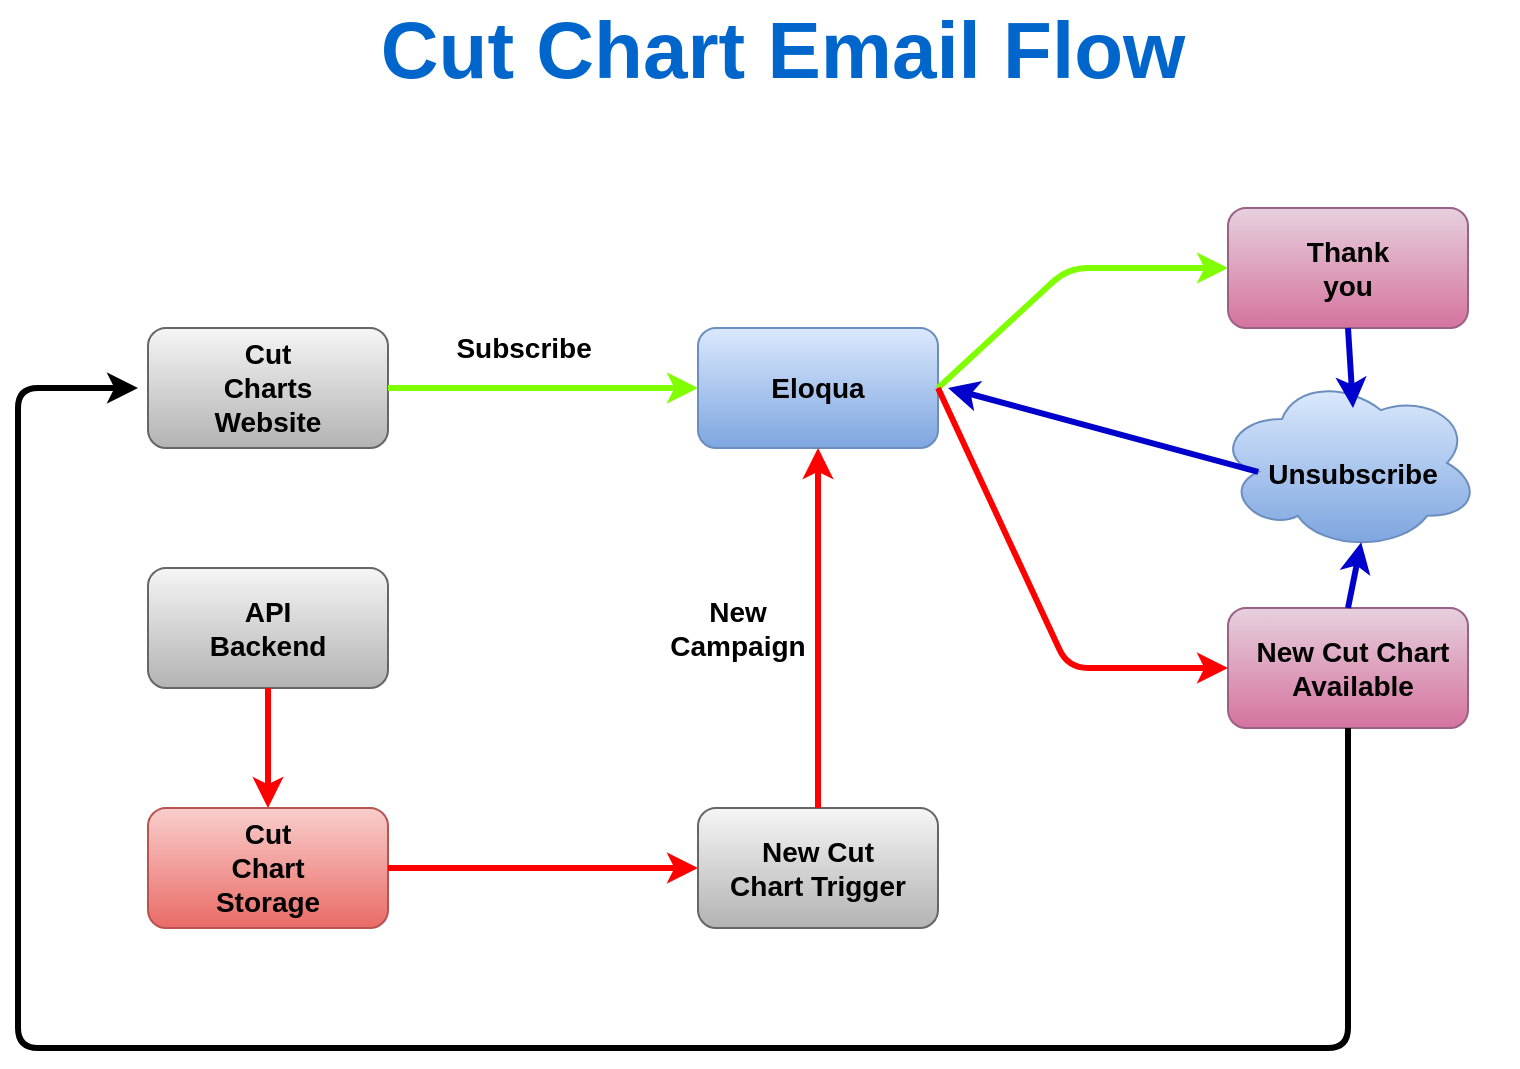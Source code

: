 <mxfile version="13.8.1" type="github">
  <diagram id="idh6sbbanxzsYGX7YUBf" name="Page-1">
    <mxGraphModel dx="1038" dy="528" grid="1" gridSize="15" guides="1" tooltips="1" connect="1" arrows="1" fold="1" page="1" pageScale="1" pageWidth="850" pageHeight="1100" math="0" shadow="0">
      <root>
        <mxCell id="0" />
        <mxCell id="1" parent="0" />
        <mxCell id="DKUsA_I7Ruy9TK1noihP-1" value="" style="rounded=1;whiteSpace=wrap;html=1;fillColor=#dae8fc;strokeColor=#6c8ebf;gradientColor=#7ea6e0;" parent="1" vertex="1">
          <mxGeometry x="370" y="180" width="120" height="60" as="geometry" />
        </mxCell>
        <mxCell id="DKUsA_I7Ruy9TK1noihP-2" value="Eloqua" style="text;html=1;strokeColor=none;fillColor=none;align=center;verticalAlign=middle;whiteSpace=wrap;rounded=0;fontStyle=1;fontSize=14;" parent="1" vertex="1">
          <mxGeometry x="410" y="200" width="40" height="20" as="geometry" />
        </mxCell>
        <mxCell id="DKUsA_I7Ruy9TK1noihP-3" value="" style="rounded=1;whiteSpace=wrap;html=1;fillColor=#f5f5f5;strokeColor=#666666;gradientColor=#b3b3b3;" parent="1" vertex="1">
          <mxGeometry x="95" y="180" width="120" height="60" as="geometry" />
        </mxCell>
        <mxCell id="DKUsA_I7Ruy9TK1noihP-4" value="Cut Charts Website" style="text;html=1;strokeColor=none;fillColor=none;align=center;verticalAlign=middle;whiteSpace=wrap;rounded=0;fontStyle=1;fontSize=14;" parent="1" vertex="1">
          <mxGeometry x="135" y="200" width="40" height="20" as="geometry" />
        </mxCell>
        <mxCell id="DKUsA_I7Ruy9TK1noihP-5" value="" style="endArrow=classic;html=1;fontSize=14;strokeWidth=3;exitX=1;exitY=0.5;exitDx=0;exitDy=0;entryX=0;entryY=0.5;entryDx=0;entryDy=0;strokeColor=#80FF00;shadow=0;sketch=0;" parent="1" source="DKUsA_I7Ruy9TK1noihP-3" target="DKUsA_I7Ruy9TK1noihP-1" edge="1">
          <mxGeometry width="50" height="50" relative="1" as="geometry">
            <mxPoint x="320" y="290" as="sourcePoint" />
            <mxPoint x="370" y="240" as="targetPoint" />
          </mxGeometry>
        </mxCell>
        <mxCell id="DKUsA_I7Ruy9TK1noihP-6" value="&lt;b&gt;Subscribe&lt;/b&gt;&amp;nbsp;" style="text;html=1;strokeColor=none;fillColor=none;align=center;verticalAlign=middle;whiteSpace=wrap;rounded=0;fontSize=14;" parent="1" vertex="1">
          <mxGeometry x="265" y="180" width="40" height="20" as="geometry" />
        </mxCell>
        <mxCell id="DKUsA_I7Ruy9TK1noihP-7" value="" style="rounded=1;whiteSpace=wrap;html=1;fontSize=14;fillColor=#e6d0de;strokeColor=#996185;gradientColor=#d5739d;" parent="1" vertex="1">
          <mxGeometry x="635" y="120" width="120" height="60" as="geometry" />
        </mxCell>
        <mxCell id="DKUsA_I7Ruy9TK1noihP-8" value="Thank you" style="text;html=1;strokeColor=none;fillColor=none;align=center;verticalAlign=middle;whiteSpace=wrap;rounded=0;fontSize=14;fontStyle=1" parent="1" vertex="1">
          <mxGeometry x="675" y="140" width="40" height="20" as="geometry" />
        </mxCell>
        <mxCell id="DKUsA_I7Ruy9TK1noihP-9" value="" style="endArrow=classic;html=1;strokeWidth=3;fontSize=14;entryX=0;entryY=0.5;entryDx=0;entryDy=0;exitX=1;exitY=0.5;exitDx=0;exitDy=0;strokeColor=#80FF00;" parent="1" source="DKUsA_I7Ruy9TK1noihP-1" target="DKUsA_I7Ruy9TK1noihP-7" edge="1">
          <mxGeometry width="50" height="50" relative="1" as="geometry">
            <mxPoint x="500" y="230" as="sourcePoint" />
            <mxPoint x="550" y="180" as="targetPoint" />
            <Array as="points">
              <mxPoint x="555" y="150" />
            </Array>
          </mxGeometry>
        </mxCell>
        <mxCell id="DKUsA_I7Ruy9TK1noihP-12" value="" style="rounded=1;whiteSpace=wrap;html=1;fontSize=14;fillColor=#f8cecc;strokeColor=#b85450;gradientColor=#ea6b66;" parent="1" vertex="1">
          <mxGeometry x="95" y="420" width="120" height="60" as="geometry" />
        </mxCell>
        <mxCell id="DKUsA_I7Ruy9TK1noihP-13" value="Cut Chart Storage" style="text;html=1;strokeColor=none;fillColor=none;align=center;verticalAlign=middle;whiteSpace=wrap;rounded=0;fontSize=14;fontStyle=1" parent="1" vertex="1">
          <mxGeometry x="135" y="440" width="40" height="20" as="geometry" />
        </mxCell>
        <mxCell id="DKUsA_I7Ruy9TK1noihP-14" value="" style="rounded=1;whiteSpace=wrap;html=1;fontSize=14;gradientColor=#b3b3b3;fillColor=#f5f5f5;strokeColor=#666666;" parent="1" vertex="1">
          <mxGeometry x="95" y="300" width="120" height="60" as="geometry" />
        </mxCell>
        <mxCell id="DKUsA_I7Ruy9TK1noihP-15" value="API Backend" style="text;html=1;strokeColor=none;fillColor=none;align=center;verticalAlign=middle;whiteSpace=wrap;rounded=0;fontSize=14;fontStyle=1" parent="1" vertex="1">
          <mxGeometry x="135" y="320" width="40" height="20" as="geometry" />
        </mxCell>
        <mxCell id="DKUsA_I7Ruy9TK1noihP-16" value="" style="endArrow=classic;html=1;shadow=0;strokeWidth=3;fontSize=14;exitX=0.5;exitY=1;exitDx=0;exitDy=0;entryX=0.5;entryY=0;entryDx=0;entryDy=0;fontColor=#FF0000;strokeColor=#FF0000;" parent="1" source="DKUsA_I7Ruy9TK1noihP-14" target="DKUsA_I7Ruy9TK1noihP-12" edge="1">
          <mxGeometry width="50" height="50" relative="1" as="geometry">
            <mxPoint x="405" y="395" as="sourcePoint" />
            <mxPoint x="455" y="345" as="targetPoint" />
          </mxGeometry>
        </mxCell>
        <mxCell id="DKUsA_I7Ruy9TK1noihP-17" value="" style="rounded=1;whiteSpace=wrap;html=1;fontSize=14;gradientColor=#b3b3b3;fillColor=#f5f5f5;strokeColor=#666666;" parent="1" vertex="1">
          <mxGeometry x="370" y="420" width="120" height="60" as="geometry" />
        </mxCell>
        <mxCell id="DKUsA_I7Ruy9TK1noihP-18" value="New Cut Chart Trigger" style="text;html=1;strokeColor=none;fillColor=none;align=center;verticalAlign=middle;whiteSpace=wrap;rounded=0;fontSize=14;fontStyle=1" parent="1" vertex="1">
          <mxGeometry x="385" y="440" width="90" height="20" as="geometry" />
        </mxCell>
        <mxCell id="DKUsA_I7Ruy9TK1noihP-19" value="" style="endArrow=classic;html=1;shadow=0;strokeColor=#FF0000;strokeWidth=3;fontSize=14;fontColor=#000000;exitX=1;exitY=0.5;exitDx=0;exitDy=0;entryX=0;entryY=0.5;entryDx=0;entryDy=0;" parent="1" source="DKUsA_I7Ruy9TK1noihP-12" target="DKUsA_I7Ruy9TK1noihP-17" edge="1">
          <mxGeometry width="50" height="50" relative="1" as="geometry">
            <mxPoint x="240" y="470" as="sourcePoint" />
            <mxPoint x="290" y="420" as="targetPoint" />
          </mxGeometry>
        </mxCell>
        <mxCell id="DKUsA_I7Ruy9TK1noihP-20" value="" style="endArrow=classic;html=1;shadow=0;strokeColor=#FF0000;strokeWidth=3;fontSize=14;fontColor=#000000;exitX=0.5;exitY=0;exitDx=0;exitDy=0;entryX=0.5;entryY=1;entryDx=0;entryDy=0;" parent="1" source="DKUsA_I7Ruy9TK1noihP-17" target="DKUsA_I7Ruy9TK1noihP-1" edge="1">
          <mxGeometry width="50" height="50" relative="1" as="geometry">
            <mxPoint x="405" y="335" as="sourcePoint" />
            <mxPoint x="455" y="285" as="targetPoint" />
          </mxGeometry>
        </mxCell>
        <mxCell id="DKUsA_I7Ruy9TK1noihP-21" value="New Campaign" style="text;html=1;strokeColor=none;fillColor=none;align=center;verticalAlign=middle;whiteSpace=wrap;rounded=0;fontSize=14;fontColor=#000000;fontStyle=1" parent="1" vertex="1">
          <mxGeometry x="370" y="320" width="40" height="20" as="geometry" />
        </mxCell>
        <mxCell id="DKUsA_I7Ruy9TK1noihP-23" value="" style="rounded=1;whiteSpace=wrap;html=1;fontSize=14;gradientColor=#d5739d;fillColor=#e6d0de;strokeColor=#996185;" parent="1" vertex="1">
          <mxGeometry x="635" y="320" width="120" height="60" as="geometry" />
        </mxCell>
        <mxCell id="DKUsA_I7Ruy9TK1noihP-24" value="New Cut Chart Available" style="text;html=1;strokeColor=none;fillColor=none;align=center;verticalAlign=middle;whiteSpace=wrap;rounded=0;fontSize=14;fontColor=#000000;fontStyle=1" parent="1" vertex="1">
          <mxGeometry x="645" y="340" width="105" height="20" as="geometry" />
        </mxCell>
        <mxCell id="DKUsA_I7Ruy9TK1noihP-25" value="" style="endArrow=classic;html=1;shadow=0;strokeColor=#FF0000;strokeWidth=3;fontSize=14;fontColor=#000000;entryX=0;entryY=0.5;entryDx=0;entryDy=0;exitX=1;exitY=0.5;exitDx=0;exitDy=0;" parent="1" source="DKUsA_I7Ruy9TK1noihP-1" target="DKUsA_I7Ruy9TK1noihP-23" edge="1">
          <mxGeometry width="50" height="50" relative="1" as="geometry">
            <mxPoint x="405" y="335" as="sourcePoint" />
            <mxPoint x="455" y="285" as="targetPoint" />
            <Array as="points">
              <mxPoint x="555" y="350" />
            </Array>
          </mxGeometry>
        </mxCell>
        <mxCell id="DKUsA_I7Ruy9TK1noihP-26" value="Cut Chart Email Flow" style="text;html=1;strokeColor=none;fillColor=none;align=center;verticalAlign=middle;whiteSpace=wrap;rounded=0;fontSize=40;fontStyle=1;fontColor=#0066CC;" parent="1" vertex="1">
          <mxGeometry x="45" y="30" width="735" height="20" as="geometry" />
        </mxCell>
        <mxCell id="DKUsA_I7Ruy9TK1noihP-28" value="" style="ellipse;shape=cloud;whiteSpace=wrap;html=1;fontSize=40;gradientColor=#7ea6e0;fillColor=#dae8fc;strokeColor=#6c8ebf;aspect=fixed;" parent="1" vertex="1">
          <mxGeometry x="629" y="203.48" width="132" height="88.04" as="geometry" />
        </mxCell>
        <mxCell id="DKUsA_I7Ruy9TK1noihP-29" value="&lt;font style=&quot;font-size: 14px&quot;&gt;Unsubscribe&lt;/font&gt;" style="text;html=1;strokeColor=none;fillColor=none;align=center;verticalAlign=middle;whiteSpace=wrap;rounded=0;fontSize=40;fontStyle=1" parent="1" vertex="1">
          <mxGeometry x="660" y="220" width="75" height="45" as="geometry" />
        </mxCell>
        <mxCell id="DKUsA_I7Ruy9TK1noihP-34" value="" style="endArrow=classic;html=1;shadow=0;strokeWidth=3;fontSize=40;fontColor=#000000;entryX=0.5;entryY=0;entryDx=0;entryDy=0;exitX=0.5;exitY=1;exitDx=0;exitDy=0;strokeColor=#0000CC;" parent="1" source="DKUsA_I7Ruy9TK1noihP-7" target="DKUsA_I7Ruy9TK1noihP-29" edge="1">
          <mxGeometry width="50" height="50" relative="1" as="geometry">
            <mxPoint x="675" y="230" as="sourcePoint" />
            <mxPoint x="725" y="180" as="targetPoint" />
          </mxGeometry>
        </mxCell>
        <mxCell id="DKUsA_I7Ruy9TK1noihP-35" value="" style="endArrow=classic;html=1;shadow=0;strokeColor=#0000CC;strokeWidth=3;fontSize=40;fontColor=#000000;exitX=0.5;exitY=0;exitDx=0;exitDy=0;entryX=0.55;entryY=0.95;entryDx=0;entryDy=0;entryPerimeter=0;" parent="1" source="DKUsA_I7Ruy9TK1noihP-23" target="DKUsA_I7Ruy9TK1noihP-28" edge="1">
          <mxGeometry width="50" height="50" relative="1" as="geometry">
            <mxPoint x="675" y="335" as="sourcePoint" />
            <mxPoint x="689" y="287" as="targetPoint" />
          </mxGeometry>
        </mxCell>
        <mxCell id="DKUsA_I7Ruy9TK1noihP-36" value="" style="endArrow=classic;html=1;shadow=0;strokeColor=#0000CC;strokeWidth=3;fontSize=40;fontColor=#000000;exitX=0.16;exitY=0.55;exitDx=0;exitDy=0;exitPerimeter=0;" parent="1" source="DKUsA_I7Ruy9TK1noihP-28" edge="1">
          <mxGeometry width="50" height="50" relative="1" as="geometry">
            <mxPoint x="570" y="260" as="sourcePoint" />
            <mxPoint x="495" y="210" as="targetPoint" />
          </mxGeometry>
        </mxCell>
        <mxCell id="rsId0TGLiYadqz3__u7i-1" value="" style="endArrow=classic;html=1;exitX=0.5;exitY=1;exitDx=0;exitDy=0;strokeWidth=3;" edge="1" parent="1" source="DKUsA_I7Ruy9TK1noihP-23">
          <mxGeometry width="50" height="50" relative="1" as="geometry">
            <mxPoint x="690" y="455" as="sourcePoint" />
            <mxPoint x="90" y="210" as="targetPoint" />
            <Array as="points">
              <mxPoint x="695" y="540" />
              <mxPoint x="30" y="540" />
              <mxPoint x="30" y="210" />
            </Array>
          </mxGeometry>
        </mxCell>
      </root>
    </mxGraphModel>
  </diagram>
</mxfile>
